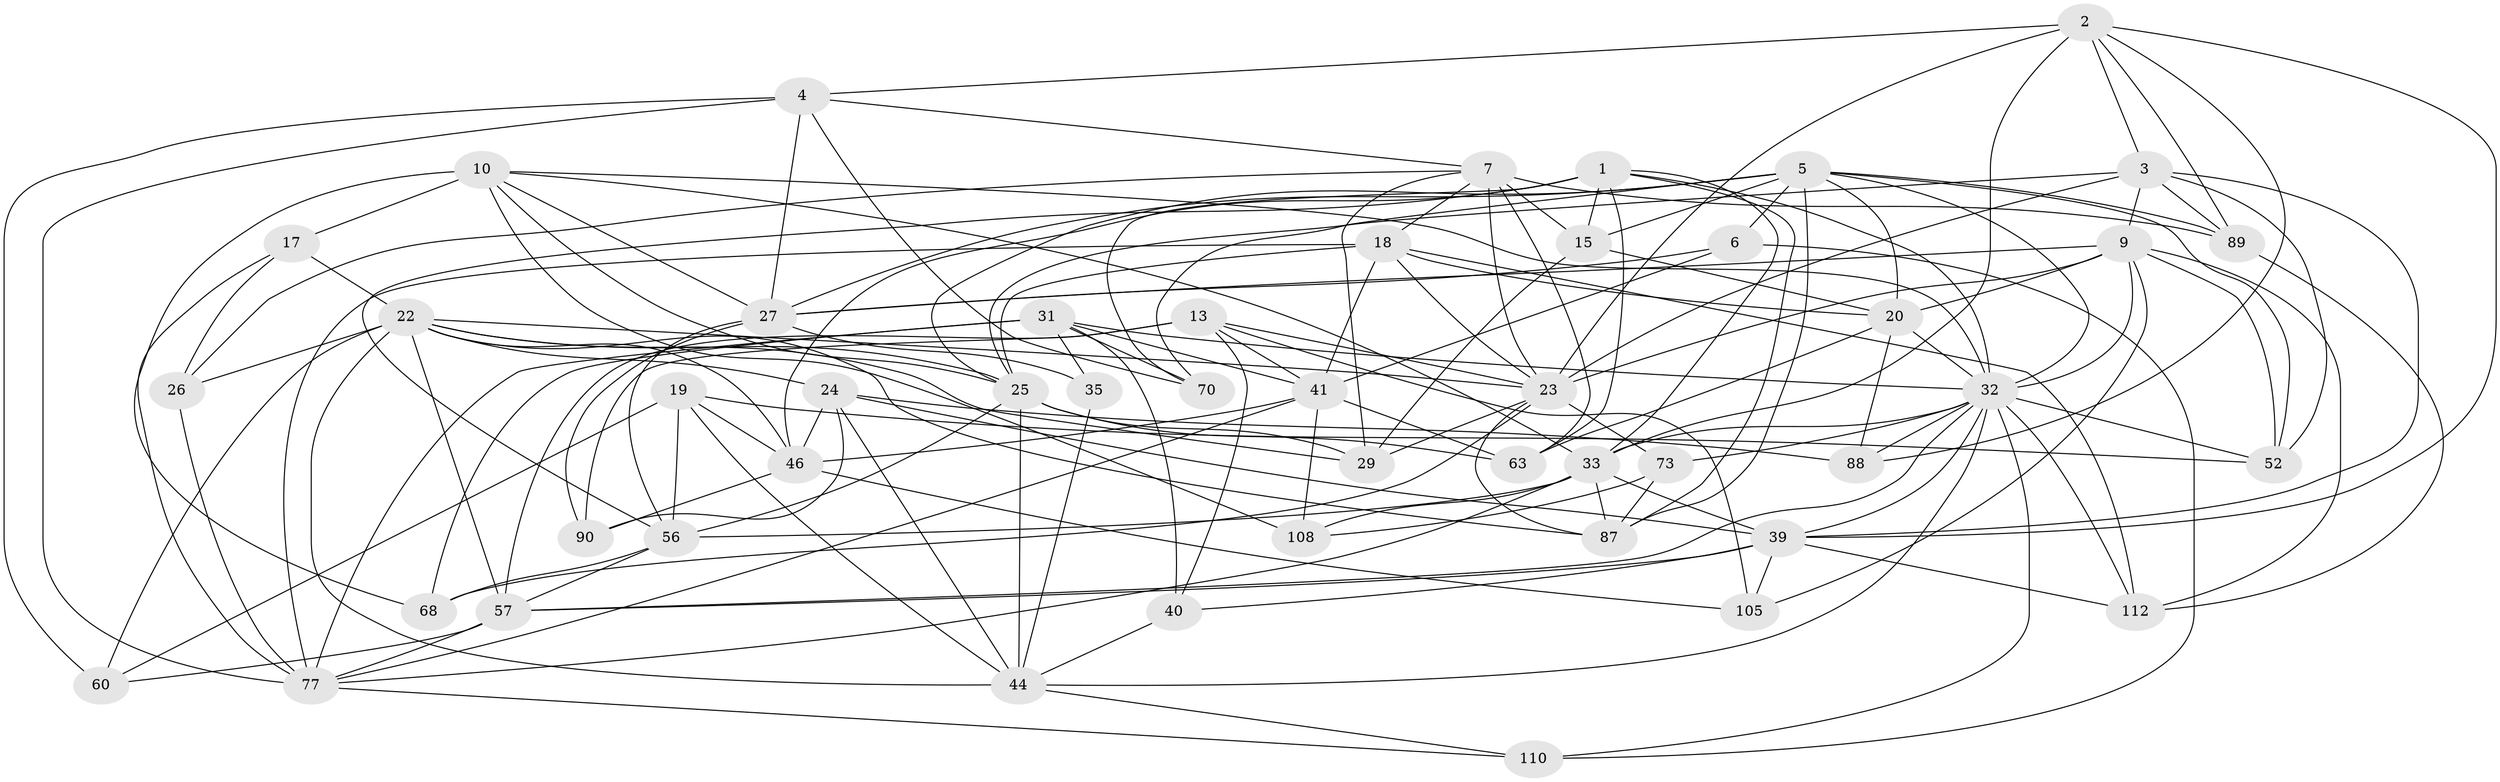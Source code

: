 // original degree distribution, {4: 1.0}
// Generated by graph-tools (version 1.1) at 2025/21/03/04/25 18:21:02]
// undirected, 48 vertices, 154 edges
graph export_dot {
graph [start="1"]
  node [color=gray90,style=filled];
  1 [super="+28+16"];
  2 [super="+53+54"];
  3 [super="+72+11"];
  4 [super="+21"];
  5 [super="+92+121+14"];
  6;
  7 [super="+36+8"];
  9 [super="+34+12"];
  10 [super="+74+42"];
  13 [super="+117"];
  15 [super="+98"];
  17 [super="+37"];
  18 [super="+50"];
  19 [super="+102"];
  20 [super="+113+95"];
  22 [super="+58"];
  23 [super="+93+30+109"];
  24 [super="+103"];
  25 [super="+75+65+83"];
  26;
  27 [super="+120+104"];
  29 [super="+96"];
  31 [super="+76+71"];
  32 [super="+49+45+43"];
  33 [super="+38+84"];
  35;
  39 [super="+80+47+59"];
  40;
  41 [super="+82"];
  44 [super="+55+118"];
  46 [super="+69"];
  52 [super="+100"];
  56 [super="+107+79"];
  57 [super="+66+78"];
  60;
  63 [super="+115"];
  68;
  70;
  73;
  77 [super="+91+85"];
  87 [super="+94"];
  88;
  89 [super="+122"];
  90;
  105;
  108;
  110;
  112 [super="+119"];
  1 -- 70;
  1 -- 63;
  1 -- 15;
  1 -- 32;
  1 -- 87;
  1 -- 56;
  1 -- 46;
  1 -- 33;
  2 -- 4;
  2 -- 88;
  2 -- 23 [weight=2];
  2 -- 3;
  2 -- 39;
  2 -- 89;
  2 -- 33;
  3 -- 9;
  3 -- 52;
  3 -- 23;
  3 -- 89 [weight=2];
  3 -- 25;
  3 -- 39;
  4 -- 27;
  4 -- 70;
  4 -- 77;
  4 -- 60;
  4 -- 7;
  5 -- 25;
  5 -- 87;
  5 -- 15 [weight=2];
  5 -- 52 [weight=2];
  5 -- 27;
  5 -- 89;
  5 -- 32;
  5 -- 6;
  5 -- 20;
  5 -- 70;
  6 -- 27;
  6 -- 110;
  6 -- 41;
  7 -- 26;
  7 -- 63 [weight=2];
  7 -- 15;
  7 -- 23 [weight=2];
  7 -- 18;
  7 -- 89;
  7 -- 29;
  9 -- 20;
  9 -- 112;
  9 -- 52;
  9 -- 105;
  9 -- 32;
  9 -- 23;
  9 -- 27;
  10 -- 108;
  10 -- 17 [weight=2];
  10 -- 68;
  10 -- 25;
  10 -- 32;
  10 -- 33;
  10 -- 27;
  13 -- 105;
  13 -- 90;
  13 -- 40;
  13 -- 57;
  13 -- 41;
  13 -- 23;
  15 -- 20;
  15 -- 29;
  17 -- 26;
  17 -- 77 [weight=2];
  17 -- 22;
  18 -- 77;
  18 -- 112 [weight=2];
  18 -- 23;
  18 -- 20;
  18 -- 41;
  18 -- 25;
  19 -- 46 [weight=2];
  19 -- 52;
  19 -- 60;
  19 -- 44;
  19 -- 56;
  20 -- 63;
  20 -- 32 [weight=2];
  20 -- 88;
  22 -- 24;
  22 -- 60;
  22 -- 25;
  22 -- 44;
  22 -- 46;
  22 -- 23;
  22 -- 87;
  22 -- 57 [weight=2];
  22 -- 26;
  22 -- 29;
  23 -- 29 [weight=2];
  23 -- 73;
  23 -- 87;
  23 -- 68;
  24 -- 90;
  24 -- 39;
  24 -- 88;
  24 -- 44;
  24 -- 46;
  25 -- 29;
  25 -- 63;
  25 -- 44;
  25 -- 56 [weight=2];
  26 -- 77;
  27 -- 90;
  27 -- 35;
  27 -- 56;
  31 -- 35 [weight=2];
  31 -- 40;
  31 -- 68;
  31 -- 70;
  31 -- 41;
  31 -- 77;
  31 -- 32;
  32 -- 110;
  32 -- 52;
  32 -- 57;
  32 -- 33;
  32 -- 73;
  32 -- 112;
  32 -- 39;
  32 -- 88;
  32 -- 44;
  33 -- 39 [weight=2];
  33 -- 87;
  33 -- 108;
  33 -- 77;
  33 -- 56;
  35 -- 44;
  39 -- 105;
  39 -- 40;
  39 -- 57;
  39 -- 112;
  40 -- 44;
  41 -- 63;
  41 -- 77;
  41 -- 108;
  41 -- 46;
  44 -- 110;
  46 -- 105;
  46 -- 90;
  56 -- 68;
  56 -- 57;
  57 -- 60;
  57 -- 77;
  73 -- 87;
  73 -- 108;
  77 -- 110;
  89 -- 112;
}
